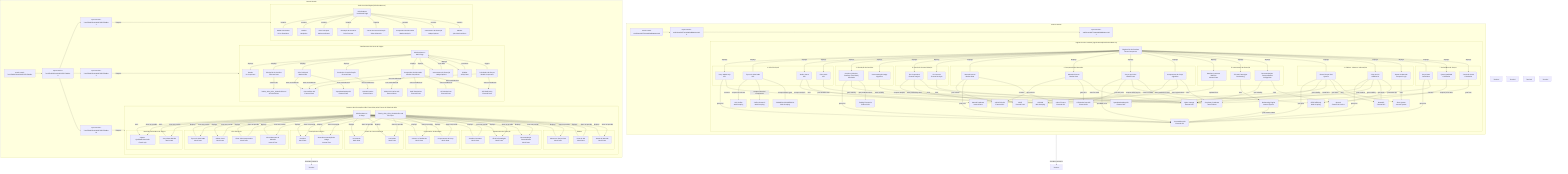---
id: f0251b55-8098-4a10-bec5-5dc261c21c9a
---
graph TD
    terminal-4bf832b538582e046a09c07602c6cebc["Terminal"]
    terminal-b769167cd8f9dc343445a89a5d581c52["Terminal"]
    terminal-c30b79bb0ef3dd443345e6c88c47c87d["Terminal"]
    terminal-83266b0aee84ecc1140fc6cd97657814["Terminal"]
    terminal-7a147fb9b53fc16333871f5fc7f068bc["Terminal"]
    terminal-e445cbae03877e04499fadb8666ac14d["Terminal"]
    
    subgraph search-results-group-e445cbae03877e04499fadb8666ac14d["Search Results"]
        search-result-e445cbae03877e04499fadb8666ac14d["search-result-e445cbae03877e04499fadb8666ac14d"]
        report-section-e445cbae03877e04499fadb8666ac14d-0["report-section-e445cbae03877e04499fadb8666ac14d-0"]
        report-section-e445cbae03877e04499fadb8666ac14d-1["report-section-e445cbae03877e04499fadb8666ac14d-1"]
        
        subgraph section-diagram-e445cbae-wrapper["Página KPIs do Produtor [app/features/kpis/KPIsProdutor.tsx]"]
            alertSystem_e445cbae["Alert System<br>Internal System"]
            alphaVantage_e445cbae["Alpha Vantage<br>External API"]
            backtestingEngine_e445cbae["Backtesting Engine<br>Internal System"]
            cepeaEsalq_e445cbae["CEPEA/ESALQ<br>Web Scraping"]
            coffeeResearch_e445cbae["Coffee Research<br>Web Scraping"]
            commoditiesAPI_e445cbae["Commodities-API<br>External API"]
            conab_e445cbae["CONAB<br>Web Scraping"]
            ibge_e445cbae["IBGE<br>External Data"]
            iceMarketData_e445cbae["ICE Market Data API<br>External API"]
            kpiPage_e445cbae["Página KPIs do Produtor<br>React Component"]
            manualDB_e445cbae["Manual Database<br>Internal Data"]
            newsAPI_e445cbae["NewsAPI<br>External API"]
            openAI_e445cbae["OpenAI<br>External AI Service"]
            openWeatherMap_e445cbae["OpenWeatherMap API<br>External API"]
            proprietaryDB_e445cbae["Proprietary Database<br>Internal Data"]
            sagarpaConadesuca_e445cbae["SAGARPA CONADESUCA<br>Web Scraping"]
            scaCoffee_e445cbae["SCA Coffee<br>Web Scraping"]
            tradingEconomics_e445cbae["Trading Economics<br>External API"]
            usdaFAS_e445cbae["USDA FAS API<br>External API"]
            yahooFinance_e445cbae["Yahoo Finance<br>External API"]
            
            subgraph calculadoraSection_e445cbae["7. Calculadora de Preços"]
                ajusteQualidade_e445cbae["Ajuste Qualidade<br>Calculation"]
                comissaoCanal_e445cbae["Comissão Canal<br>Calculation"]
                precoBase_e445cbae["Preço Base<br>Calculation"]
            end
            
            subgraph canaisSection_e445cbae["3. Canais de Comercialização"]
                viaCooperativa_e445cbae["Via Cooperativa<br>Channel Analysis"]
                viaCorretor_e445cbae["Via Corretor<br>Channel Analysis"]
            end
            
            subgraph comparativoSection_e445cbae["4. Comparativo de Mercados"]
                componentesPreco_e445cbae["Componentes do Preço<br>Algorithm"]
                mercadoExterno_e445cbae["Mercado Externo<br>Market Data"]
                mercadoInterno_e445cbae["Mercado Interno<br>Market Data"]
                precosBolsa_e445cbae["Preços por Bolsa<br>Market Data"]
            end
            
            subgraph instrumentosSection_e445cbae["5. Instrumentos de Proteção"]
                detalhesContratos_e445cbae["Detalhes Contratos BMF/NY<br>Manual Data"]
                eficaciaEstrategias_e445cbae["Eficácia Estratégias<br>Backtesting"]
                recomendacoesPersonalizadas_e445cbae["Recomendações Personalizadas<br>AI/Algorithm"]
            end
            
            subgraph kpiSection_e445cbae["1. KPIs Principais"]
                climaSafra_e445cbae["Clima Safra<br>KPI"]
                melhorCanal_e445cbae["Melhor Canal<br>KPI"]
                precoMedio_e445cbae["Preço Médio Hoje<br>KPI"]
                tipoValorizado_e445cbae["Tipo mais Valorizado<br>KPI"]
            end
            
            subgraph sidebarSection_e445cbae["6. Sidebar - Alertas e Informações"]
                alertasTempoReal_e445cbae["Alertas Tempo Real<br>System"]
                dicasDia_e445cbae["Dicas do Dia<br>AI/Editorial"]
                statusMercado_e445cbae["Status do Mercado<br>Temporal Logic"]
            end
            
            subgraph simulacaoSection_e445cbae["2. Simulação de Cenários"]
                cenarios_e445cbae["Cenários (Otimista, Realista, Pessimista)<br>Simulation"]
                recomendacaoHedge_e445cbae["Recomendação Hedge<br>Algorithm"]
            end
            
            %% Edges for section-diagram-e445cbae
            kpiPage_e445cbae -->|displays| precoMedio_e445cbae
            kpiPage_e445cbae -->|displays| tipoValorizado_e445cbae
            kpiPage_e445cbae -->|displays| melhorCanal_e445cbae
            kpiPage_e445cbae -->|displays| climaSafra_e445cbae
            kpiPage_e445cbae -->|displays| cenarios_e445cbae
            kpiPage_e445cbae -->|displays| recomendacaoHedge_e445cbae
            kpiPage_e445cbae -->|displays| viaCooperativa_e445cbae
            kpiPage_e445cbae -->|displays| viaCorretor_e445cbae
            kpiPage_e445cbae -->|displays| mercadoInterno_e445cbae
            kpiPage_e445cbae -->|displays| mercadoExterno_e445cbae
            kpiPage_e445cbae -->|displays| precosBolsa_e445cbae
            kpiPage_e445cbae -->|displays| componentesPreco_e445cbae
            kpiPage_e445cbae -->|displays| detalhesContratos_e445cbae
            kpiPage_e445cbae -->|displays| eficaciaEstrategias_e445cbae
            kpiPage_e445cbae -->|displays| recomendacoesPersonalizadas_e445cbae
            kpiPage_e445cbae -->|displays| alertasTempoReal_e445cbae
            kpiPage_e445cbae -->|displays| dicasDia_e445cbae
            kpiPage_e445cbae -->|displays| statusMercado_e445cbae
            kpiPage_e445cbae -->|displays| precoBase_e445cbae
            kpiPage_e445cbae -->|displays| ajusteQualidade_e445cbae
            kpiPage_e445cbae -->|displays| comissaoCanal_e445cbae
            
            precoMedio_e445cbae -->|gets price| commoditiesAPI_e445cbae
            precoMedio_e445cbae -->|converts| yahooFinance_e445cbae
            tipoValorizado_e445cbae -->|scrapes SCA Score| scaCoffee_e445cbae
            tipoValorizado_e445cbae -->|scrapes chemical components| coffeeResearch_e445cbae
            tipoValorizado_e445cbae -->|scrapes defect types| sagarpaConadesuca_e445cbae
            melhorCanal_e445cbae -->|scrapes analysis| conab_e445cbae
            melhorCanal_e445cbae -->|uses| manualDB_e445cbae
            climaSafra_e445cbae -->|gets weather data| openWeatherMap_e445cbae
            cenarios_e445cbae -->|gets price| commoditiesAPI_e445cbae
            cenarios_e445cbae -->|gets volatility| alphaVantage_e445cbae
            cenarios_e445cbae -->|gets production data| tradingEconomics_e445cbae
            recomendacaoHedge_e445cbae -->|uses volatility| alphaVantage_e445cbae
            viaCooperativa_e445cbae -->|scrapes analysis| conab_e445cbae
            viaCooperativa_e445cbae -->|uses productivity data| ibge_e445cbae
            viaCooperativa_e445cbae -->|uses| proprietaryDB_e445cbae
            viaCorretor_e445cbae -->|uses| proprietaryDB_e445cbae
            mercadoInterno_e445cbae -->|gets volume| usdaFAS_e445cbae
            mercadoInterno_e445cbae -->|gets price| commoditiesAPI_e445cbae
            mercadoInterno_e445cbae -->|converts| yahooFinance_e445cbae
            mercadoExterno_e445cbae -->|gets volume| usdaFAS_e445cbae
            mercadoExterno_e445cbae -->|gets price| iceMarketData_e445cbae
            mercadoExterno_e445cbae -->|uses for trend| alphaVantage_e445cbae
            precosBolsa_e445cbae -->|gets BMF price| commoditiesAPI_e445cbae
            precosBolsa_e445cbae -->|gets ICE price| iceMarketData_e445cbae
            precosBolsa_e445cbae -->|scrapes CEPEA price| cepeaEsalq_e445cbae
            precosBolsa_e445cbae -->|uses local data| proprietaryDB_e445cbae
            componentesPreco_e445cbae -->|uses production costs| ibge_e445cbae
            componentesPreco_e445cbae -->|uses logistics data| conab_e445cbae
            componentesPreco_e445cbae -->|uses| proprietaryDB_e445cbae
            detalhesContratos_e445cbae -->|updated from| manualDB_e445cbae
            eficaciaEstrategias_e445cbae -->|uses| backtestingEngine_e445cbae
            backtestingEngine_e445cbae -->|gets historical data| commoditiesAPI_e445cbae
            recomendacoesPersonalizadas_e445cbae -->|gets volatility| alphaVantage_e445cbae
            recomendacoesPersonalizadas_e445cbae -->|uses| openAI_e445cbae
            alertasTempoReal_e445cbae -->|gets price| commoditiesAPI_e445cbae
            alertasTempoReal_e445cbae -->|gets volatility| alphaVantage_e445cbae
            alertasTempoReal_e445cbae -->|reads RSS| conab_e445cbae
            alertasTempoReal_e445cbae -->|gets news| newsAPI_e445cbae
            alertasTempoReal_e445cbae -->|uses| alertSystem_e445cbae
            dicasDia_e445cbae -->|gets price| commoditiesAPI_e445cbae
            dicasDia_e445cbae -->|gets weather| openWeatherMap_e445cbae
            dicasDia_e445cbae -->|gets volatility| alphaVantage_e445cbae
            dicasDia_e445cbae -->|gets news| newsAPI_e445cbae
            dicasDia_e445cbae -->|generates tips| openAI_e445cbae
            statusMercado_e445cbae -->|uses| alertSystem_e445cbae
            precoBase_e445cbae -->|gets price| commoditiesAPI_e445cbae
            precoBase_e445cbae -->|converts| yahooFinance_e445cbae
            ajusteQualidade_e445cbae -->|scrapes price table| cepeaEsalq_e445cbae
            comissaoCanal_e445cbae -->|gets from| proprietaryDB_e445cbae
        end
        
        search-result-e445cbae03877e04499fadb8666ac14d --> report-section-e445cbae03877e04499fadb8666ac14d-0
        report-section-e445cbae03877e04499fadb8666ac14d-0 --> report-section-e445cbae03877e04499fadb8666ac14d-1
    end
    
    subgraph search-results-group-7a147fb9b53fc16333871f5fc7f068bc["Search Results"]
        search-result-7a147fb9b53fc16333871f5fc7f068bc["search-result-7a147fb9b53fc16333871f5fc7f068bc"]
        report-section-7a147fb9b53fc16333871f5fc7f068bc-0["report-section-7a147fb9b53fc16333871f5fc7f068bc-0"]
        report-section-7a147fb9b53fc16333871f5fc7f068bc-1["report-section-7a147fb9b53fc16333871f5fc7f068bc-1"]
        report-section-7a147fb9b53fc16333871f5fc7f068bc-3["report-section-7a147fb9b53fc16333871f5fc7f068bc-3"]
        report-section-7a147fb9b53fc16333871f5fc7f068bc-16["report-section-7a147fb9b53fc16333871f5fc7f068bc-16"]
        
        subgraph section-diagram-7a147fb-visao-wrapper["Visão Geral da Página [KPIsProdutor.tsx]"]
            calculatorModal_7a147fb["Modal Calculadora<br>Price Simulation"]
            channels_7a147fb["Canais de Comercialização<br>Sales Channels"]
            header_7a147fb["Header<br>Navigation"]
            kpiPage_7a147fb["KPIsProdutor<br>Dashboard Page"]
            kpis_7a147fb["KPIs Principais<br>Market Indicators"]
            markets_7a147fb["Comparativo de Mercados<br>Market Analysis"]
            protection_7a147fb["Instrumentos de Proteção<br>Hedge Options"]
            sidebar_7a147fb["Sidebar<br>Quick Actions/Alerts"]
            simulation_7a147fb["Simulação de Cenários<br>Price Forecast"]
            
            kpiPage_7a147fb -->|contains| header_7a147fb
            kpiPage_7a147fb -->|contains| kpis_7a147fb
            kpiPage_7a147fb -->|contains| simulation_7a147fb
            kpiPage_7a147fb -->|contains| channels_7a147fb
            kpiPage_7a147fb -->|contains| markets_7a147fb
            kpiPage_7a147fb -->|contains| protection_7a147fb
            kpiPage_7a147fb -->|contains| sidebar_7a147fb
            kpiPage_7a147fb -->|contains| calculatorModal_7a147fb
        end
        
        subgraph section-diagram-7a147fb-detalhamento-wrapper["Detalhamento dos Itens da Página"]
            apiDoc_7a147fb_det["Tabela_APIs_KPIs_GlobalCoffee.md<br>API Definitions"]
            calcModal_7a147fb_det["Calculadora de Preços<br>Modal Component"]
            canais_7a147fb_det["Canais de Comercialização<br>Channel Data"]
            cepeaAPI_7a147fb_det["CEPEA/ESALQ<br>External Data"]
            commoditiesAPI_7a147fb_det["Commodities API<br>External Data"]
            conabCrawler_7a147fb_det["CONAB Crawler<br>External Data"]
            header_7a147fb_det["Header<br>UI Component"]
            ibgeAPI_7a147fb_det["IBGE Estatísticas<br>External Data"]
            iceAPI_7a147fb_det["ICE Market Data<br>External Data"]
            kpis_7a147fb_det["KPIs Principais<br>Market Data"]
            mercados_7a147fb_det["Comparativo de Mercados<br>Market Comparison"]
            openWeatherAPI_7a147fb_det["OpenWeatherMap API<br>External Data"]
            page_7a147fb_det["KPIsProdutor.tsx<br>Main Page"]
            protecao_7a147fb_det["Instrumentos de Proteção<br>Hedge Options"]
            sidebar_7a147fb_det["Sidebar<br>Utility Panel"]
            simulacao_7a147fb_det["Simulação de Cenários<br>Forecast Data"]
            usdaAPI_7a147fb_det["USDA PSD Online API<br>External Data"]
            
            page_7a147fb_det -->|displays| header_7a147fb_det
            page_7a147fb_det -->|displays| kpis_7a147fb_det
            page_7a147fb_det -->|displays| simulacao_7a147fb_det
            page_7a147fb_det -->|displays| canais_7a147fb_det
            page_7a147fb_det -->|displays| mercados_7a147fb_det
            page_7a147fb_det -->|displays| protecao_7a147fb_det
            page_7a147fb_det -->|displays| sidebar_7a147fb_det
            page_7a147fb_det -->|triggers| calcModal_7a147fb_det
            kpis_7a147fb_det -->|uses mock/derived| commoditiesAPI_7a147fb_det
            kpis_7a147fb_det -->|uses mock/derived| openWeatherAPI_7a147fb_det
            simulacao_7a147fb_det -->|internal calc| apiDoc_7a147fb_det
            canais_7a147fb_det -->|uses mock/derived| conabCrawler_7a147fb_det
            mercados_7a147fb_det -->|uses mock/derived| usdaAPI_7a147fb_det
            mercados_7a147fb_det -->|uses mock/derived| ibgeAPI_7a147fb_det
            mercados_7a147fb_det -->|uses mock/derived| commoditiesAPI_7a147fb_det
            mercados_7a147fb_det -->|uses mock/derived| iceAPI_7a147fb_det
            mercados_7a147fb_det -->|uses mock/derived| cepeaAPI_7a147fb_det
            protecao_7a147fb_det -->|mock data| page_7a147fb_det
            sidebar_7a147fb_det -->|mock data| page_7a147fb_det
            calcModal_7a147fb_det -->|uses mock/derived| cepeaAPI_7a147fb_det
            calcModal_7a147fb_det -->|uses mock/derived| commoditiesAPI_7a147fb_det
        end
        
        subgraph section-diagram-7a147fb-resumo-wrapper["Resumo das Informações Não Fornecidas pelas Fontes da Tabela de APIs"]
            apiDoc_7a147fb_res["Tabela_APIs_KPIs_GlobalCoffee.md<br>API Spec"]
            kpiPage_7a147fb_res["KPIsProdutor.tsx<br>UI Page"]
            
            subgraph Sidebar_7a147fb_res["Sidebar"]
                sidebarAlertas_7a147fb_res["Alertas em Tempo Real<br>Mock Data"]
                sidebarDicas_7a147fb_res["Dicas do Dia<br>Mock Data"]
                sidebarStatusMercado_7a147fb_res["Status do Mercado<br>Mock Data"]
            end
            
            subgraph KPIsPrincipais_7a147fb_res["KPIs Principais"]
                kpiAlertaMercado_7a147fb_res["Alerta Momento do Mercado<br>Internal Text"]
                kpiClimaSafra_7a147fb_res["Clima Safra Interpretation<br>Mock Data"]
                kpiMelhorCanal_7a147fb_res["Melhor Canal<br>Mock Data"]
                kpiTipoValorizado_7a147fb_res["Tipo mais Valorizado<br>Mock Data"]
            end
            
            subgraph SimulacaoCenarios_7a147fb_res["Simulação de Cenários"]
                simAlertaHedge_7a147fb_res["Alerta Recomendação de Hedge<br>Internal Text"]
                simCenariosValores_7a147fb_res["Cenários<br>Mock Data"]
            end
            
            subgraph CanaisComercializacao_7a147fb_res["Canais de Comercialização"]
                canaisComissoes_7a147fb_res["Comissões<br>Mock Data"]
                canaisPercentuais_7a147fb_res["Percentuais<br>Mock Data"]
            end
            
            subgraph ComparativoMercados_7a147fb_res["Comparativo de Mercados"]
                mercadoComponentesPreco_7a147fb_res["Componentes do Preço<br>Mock Data"]
                mercadoVolumesTendencias_7a147fb_res["Volumes e Tendências<br>Mock Data"]
            end
            
            subgraph InstrumentosProtecao_7a147fb_res["Instrumentos de Proteção"]
                protecaoContratos_7a147fb_res["Detalhes Contratos<br>Mock Data"]
                protecaoEstrategias_7a147fb_res["Eficácia Estratégias<br>Mock Data"]
                protecaoRecomendacao_7a147fb_res["Recomendação Personalizada<br>Mock Data"]
            end
            
            subgraph ModalCalculadora_7a147fb_res["Modal da Calculadora de Preços"]
                calcAjustesComissao_7a147fb_res["Ajustes Qualidade/Comissão<br>Fixed Logic"]
                calcPrecoBase_7a147fb_res["Preço Base R$ 650<br>Mock Data"]
            end
            
            kpiPage_7a147fb_res -->|displays| kpiTipoValorizado_7a147fb_res
            kpiPage_7a147fb_res -->|displays| kpiMelhorCanal_7a147fb_res
            kpiPage_7a147fb_res -->|displays| kpiClimaSafra_7a147fb_res
            kpiPage_7a147fb_res -->|displays| kpiAlertaMercado_7a147fb_res
            kpiPage_7a147fb_res -->|displays| simCenariosValores_7a147fb_res
            kpiPage_7a147fb_res -->|displays| simAlertaHedge_7a147fb_res
            kpiPage_7a147fb_res -->|displays| canaisPercentuais_7a147fb_res
            kpiPage_7a147fb_res -->|displays| canaisComissoes_7a147fb_res
            kpiPage_7a147fb_res -->|displays| mercadoVolumesTendencias_7a147fb_res
            kpiPage_7a147fb_res -->|displays| mercadoComponentesPreco_7a147fb_res
            kpiPage_7a147fb_res -->|displays| protecaoContratos_7a147fb_res
            kpiPage_7a147fb_res -->|displays| protecaoEstrategias_7a147fb_res
            kpiPage_7a147fb_res -->|displays| protecaoRecomendacao_7a147fb_res
            kpiPage_7a147fb_res -->|displays| sidebarAlertas_7a147fb_res
            kpiPage_7a147fb_res -->|displays| sidebarDicas_7a147fb_res
            kpiPage_7a147fb_res -->|displays| sidebarStatusMercado_7a147fb_res
            kpiPage_7a147fb_res -->|uses| calcPrecoBase_7a147fb_res
            kpiPage_7a147fb_res -->|uses| calcAjustesComissao_7a147fb_res
            
            apiDoc_7a147fb_res -->|does not provide| kpiTipoValorizado_7a147fb_res
            apiDoc_7a147fb_res -->|does not provide| kpiMelhorCanal_7a147fb_res
            apiDoc_7a147fb_res -->|does not provide| kpiClimaSafra_7a147fb_res
            apiDoc_7a147fb_res -->|does not provide| kpiAlertaMercado_7a147fb_res
            apiDoc_7a147fb_res -->|does not provide| simCenariosValores_7a147fb_res
            apiDoc_7a147fb_res -->|does not provide| simAlertaHedge_7a147fb_res
            apiDoc_7a147fb_res -->|does not provide| canaisPercentuais_7a147fb_res
            apiDoc_7a147fb_res -->|does not provide| canaisComissoes_7a147fb_res
            apiDoc_7a147fb_res -->|does not provide| mercadoVolumesTendencias_7a147fb_res
            apiDoc_7a147fb_res -->|does not provide| mercadoComponentesPreco_7a147fb_res
            apiDoc_7a147fb_res -->|does not provide| protecaoContratos_7a147fb_res
            apiDoc_7a147fb_res -->|does not provide| protecaoEstrategias_7a147fb_res
            apiDoc_7a147fb_res -->|does not provide| protecaoRecomendacao_7a147fb_res
            apiDoc_7a147fb_res -->|does not provide| sidebarAlertas_7a147fb_res
            apiDoc_7a147fb_res -->|does not provide| sidebarDicas_7a147fb_res
            apiDoc_7a147fb_res -->|does not provide| sidebarStatusMercado_7a147fb_res
            apiDoc_7a147fb_res -->|does not provide| calcPrecoBase_7a147fb_res
            apiDoc_7a147fb_res -->|does not provide| calcAjustesComissao_7a147fb_res
        end
        
        report-section-7a147fb9b53fc16333871f5fc7f068bc-1 -->|Diagram| section-diagram-7a147fb-visao-wrapper
        report-section-7a147fb9b53fc16333871f5fc7f068bc-3 -->|Diagram| section-diagram-7a147fb-detalhamento-wrapper
        report-section-7a147fb9b53fc16333871f5fc7f068bc-16 -->|Diagram| section-diagram-7a147fb-resumo-wrapper
        search-result-7a147fb9b53fc16333871f5fc7f068bc --> report-section-7a147fb9b53fc16333871f5fc7f068bc-0
        report-section-7a147fb9b53fc16333871f5fc7f068bc-0 --> report-section-7a147fb9b53fc16333871f5fc7f068bc-1
        report-section-7a147fb9b53fc16333871f5fc7f068bc-0 --> report-section-7a147fb9b53fc16333871f5fc7f068bc-3
        report-section-7a147fb9b53fc16333871f5fc7f068bc-0 --> report-section-7a147fb9b53fc16333871f5fc7f068bc-16
    end
    
    search-results-group-e445cbae03877e04499fadb8666ac14d -->|Provides context to| terminal-e445cbae03877e04499fadb8666ac14d
    search-results-group-7a147fb9b53fc16333871f5fc7f068bc -->|Provides context to| terminal-7a147fb9b53fc16333871f5fc7f068bc